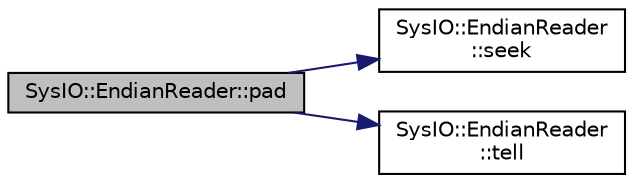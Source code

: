 digraph "SysIO::EndianReader::pad"
{
 // LATEX_PDF_SIZE
  edge [fontname="Helvetica",fontsize="10",labelfontname="Helvetica",labelfontsize="10"];
  node [fontname="Helvetica",fontsize="10",shape=record];
  rankdir="LR";
  Node1 [label="SysIO::EndianReader::pad",height=0.2,width=0.4,color="black", fillcolor="grey75", style="filled", fontcolor="black",tooltip="Treats n bytes as padding, skipping over them."];
  Node1 -> Node2 [color="midnightblue",fontsize="10",style="solid",fontname="Helvetica"];
  Node2 [label="SysIO::EndianReader\l::seek",height=0.2,width=0.4,color="black", fillcolor="white", style="filled",URL="$class_sys_i_o_1_1_endian_reader.html#ae4b69c946b0ff15d2cd89d3448ea5576",tooltip="Goto a specific offset."];
  Node1 -> Node3 [color="midnightblue",fontsize="10",style="solid",fontname="Helvetica"];
  Node3 [label="SysIO::EndianReader\l::tell",height=0.2,width=0.4,color="black", fillcolor="white", style="filled",URL="$class_sys_i_o_1_1_endian_reader.html#a66d087f8d98f74393be3d2c993045c5a",tooltip="Gets the current position in the stream."];
}
